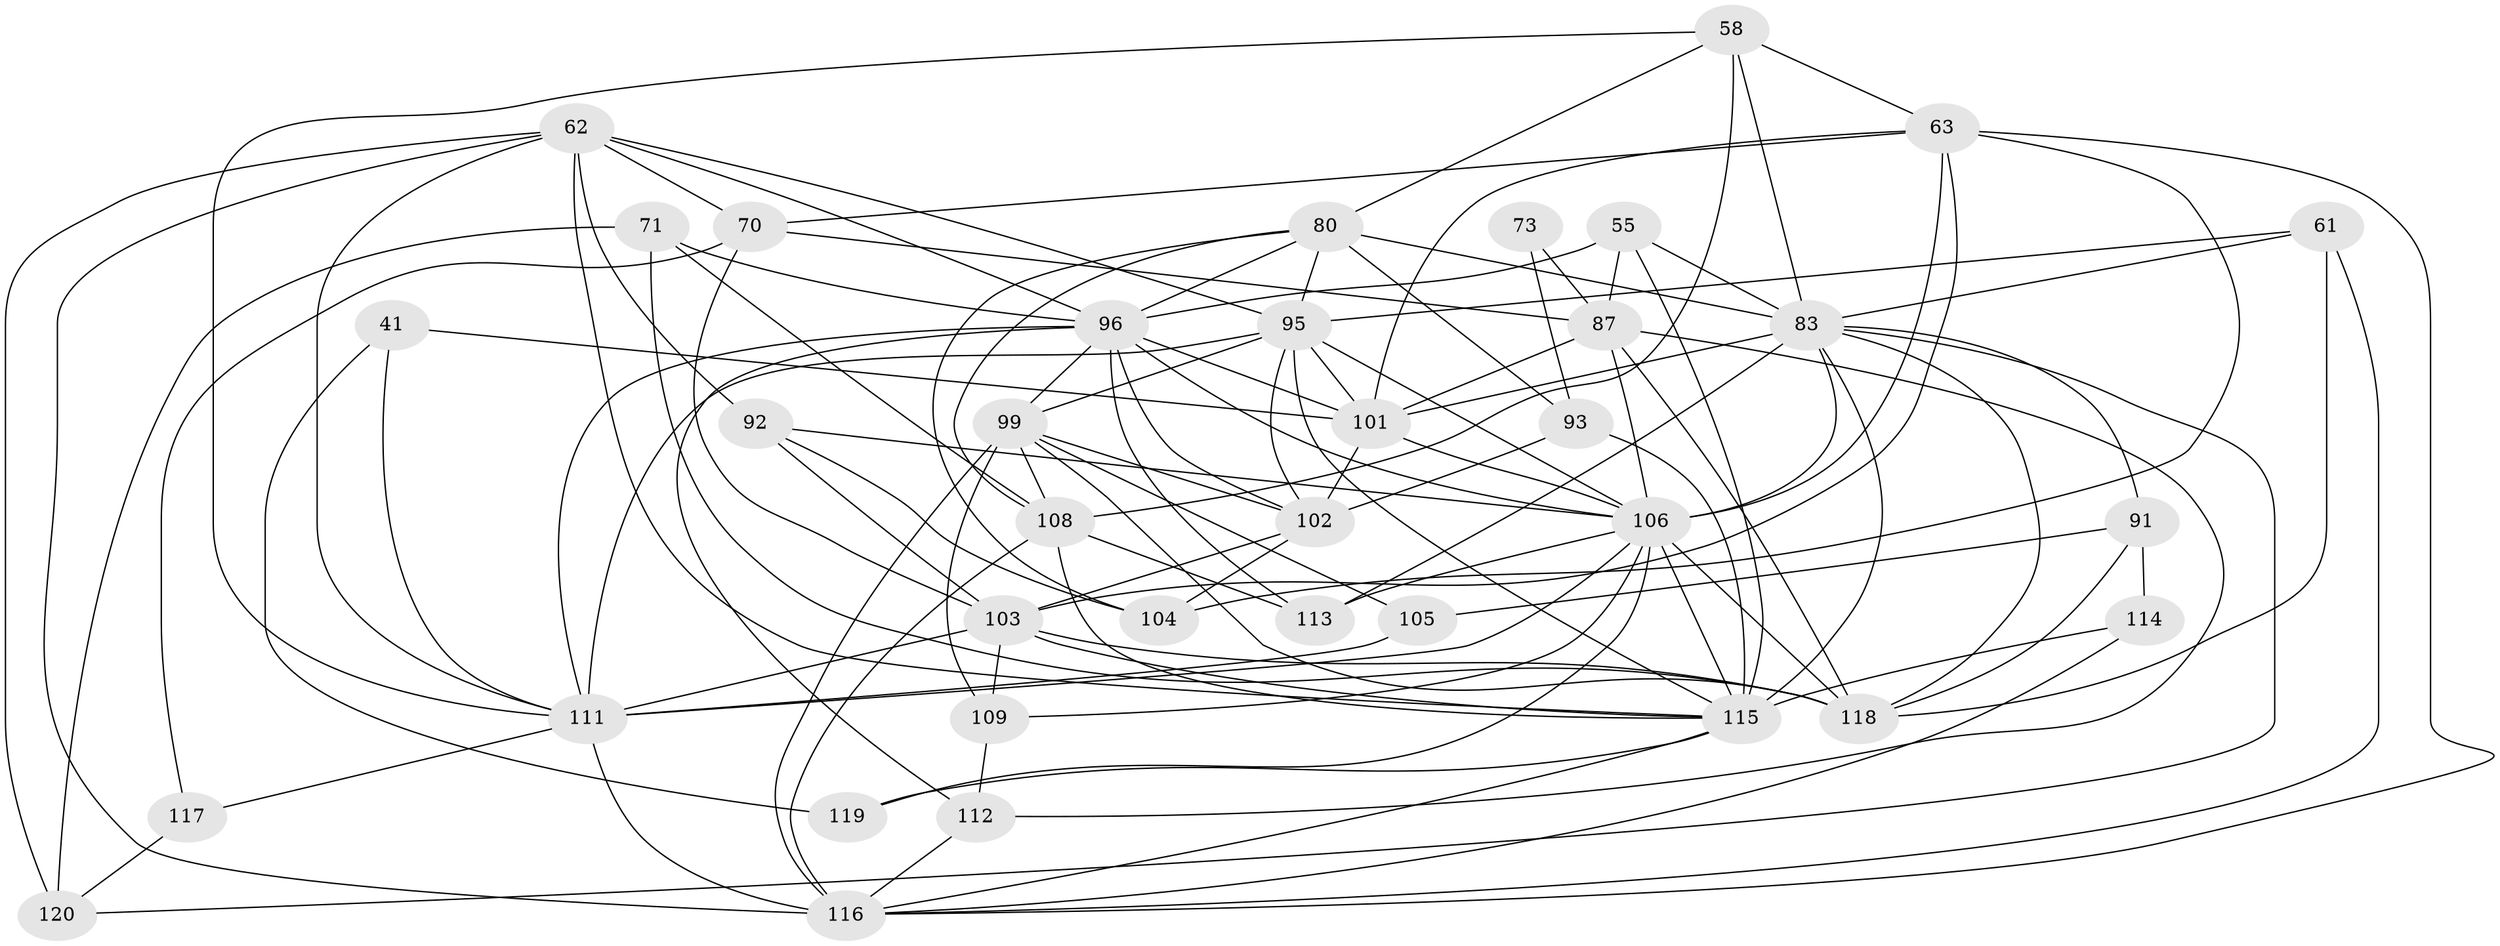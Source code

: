 // original degree distribution, {4: 0.26666666666666666, 5: 0.175, 3: 0.325, 2: 0.1, 7: 0.06666666666666667, 6: 0.058333333333333334, 8: 0.008333333333333333}
// Generated by graph-tools (version 1.1) at 2025/52/03/04/25 21:52:49]
// undirected, 36 vertices, 110 edges
graph export_dot {
graph [start="1"]
  node [color=gray90,style=filled];
  41;
  55 [super="+9"];
  58 [super="+42"];
  61;
  62 [super="+17+1"];
  63 [super="+35"];
  70 [super="+46+64"];
  71;
  73;
  80 [super="+10+54"];
  83 [super="+26+45+52+81"];
  87 [super="+37+16"];
  91 [super="+60"];
  92 [super="+59"];
  93;
  95 [super="+28+24+44+76"];
  96 [super="+43+94+78"];
  99 [super="+75+47"];
  101 [super="+27+29"];
  102 [super="+34"];
  103 [super="+5+77"];
  104;
  105 [super="+86"];
  106 [super="+68+98"];
  108 [super="+89"];
  109 [super="+18"];
  111 [super="+100"];
  112 [super="+82"];
  113 [super="+49"];
  114;
  115 [super="+39+107+110"];
  116 [super="+12+66+84"];
  117;
  118 [super="+21"];
  119 [super="+31"];
  120 [super="+13"];
  41 -- 119 [weight=2];
  41 -- 101 [weight=2];
  41 -- 111;
  55 -- 87 [weight=3];
  55 -- 83;
  55 -- 115;
  55 -- 96;
  58 -- 63 [weight=2];
  58 -- 83;
  58 -- 111 [weight=2];
  58 -- 80;
  58 -- 108;
  61 -- 118 [weight=2];
  61 -- 83;
  61 -- 95;
  61 -- 116;
  62 -- 120 [weight=2];
  62 -- 92;
  62 -- 70 [weight=2];
  62 -- 95 [weight=2];
  62 -- 115;
  62 -- 111;
  62 -- 116;
  62 -- 96;
  63 -- 70;
  63 -- 106;
  63 -- 101;
  63 -- 103;
  63 -- 104;
  63 -- 116;
  70 -- 103 [weight=2];
  70 -- 87 [weight=3];
  70 -- 117;
  71 -- 118 [weight=2];
  71 -- 120;
  71 -- 96;
  71 -- 108;
  73 -- 93;
  73 -- 87;
  80 -- 83 [weight=3];
  80 -- 96;
  80 -- 104;
  80 -- 93;
  80 -- 95 [weight=2];
  80 -- 108;
  83 -- 115 [weight=4];
  83 -- 113 [weight=4];
  83 -- 101 [weight=2];
  83 -- 118;
  83 -- 120;
  83 -- 106;
  83 -- 91;
  87 -- 112;
  87 -- 118;
  87 -- 101;
  87 -- 106 [weight=2];
  91 -- 114;
  91 -- 118;
  91 -- 105;
  92 -- 104 [weight=2];
  92 -- 103;
  92 -- 106;
  93 -- 102;
  93 -- 115 [weight=2];
  95 -- 102;
  95 -- 101 [weight=3];
  95 -- 99;
  95 -- 115;
  95 -- 106;
  95 -- 111 [weight=2];
  96 -- 101;
  96 -- 111;
  96 -- 106 [weight=2];
  96 -- 99;
  96 -- 112;
  96 -- 113;
  96 -- 102;
  99 -- 109 [weight=2];
  99 -- 105 [weight=2];
  99 -- 102 [weight=2];
  99 -- 118;
  99 -- 108;
  99 -- 116;
  101 -- 102 [weight=2];
  101 -- 106;
  102 -- 104;
  102 -- 103;
  103 -- 109;
  103 -- 118;
  103 -- 115 [weight=2];
  103 -- 111;
  105 -- 111;
  106 -- 118 [weight=3];
  106 -- 115 [weight=2];
  106 -- 111 [weight=3];
  106 -- 109 [weight=2];
  106 -- 113 [weight=2];
  106 -- 119;
  108 -- 113;
  108 -- 115;
  108 -- 116;
  109 -- 112;
  111 -- 117;
  111 -- 116 [weight=2];
  112 -- 116;
  114 -- 115 [weight=2];
  114 -- 116;
  115 -- 116;
  115 -- 119;
  117 -- 120;
}
